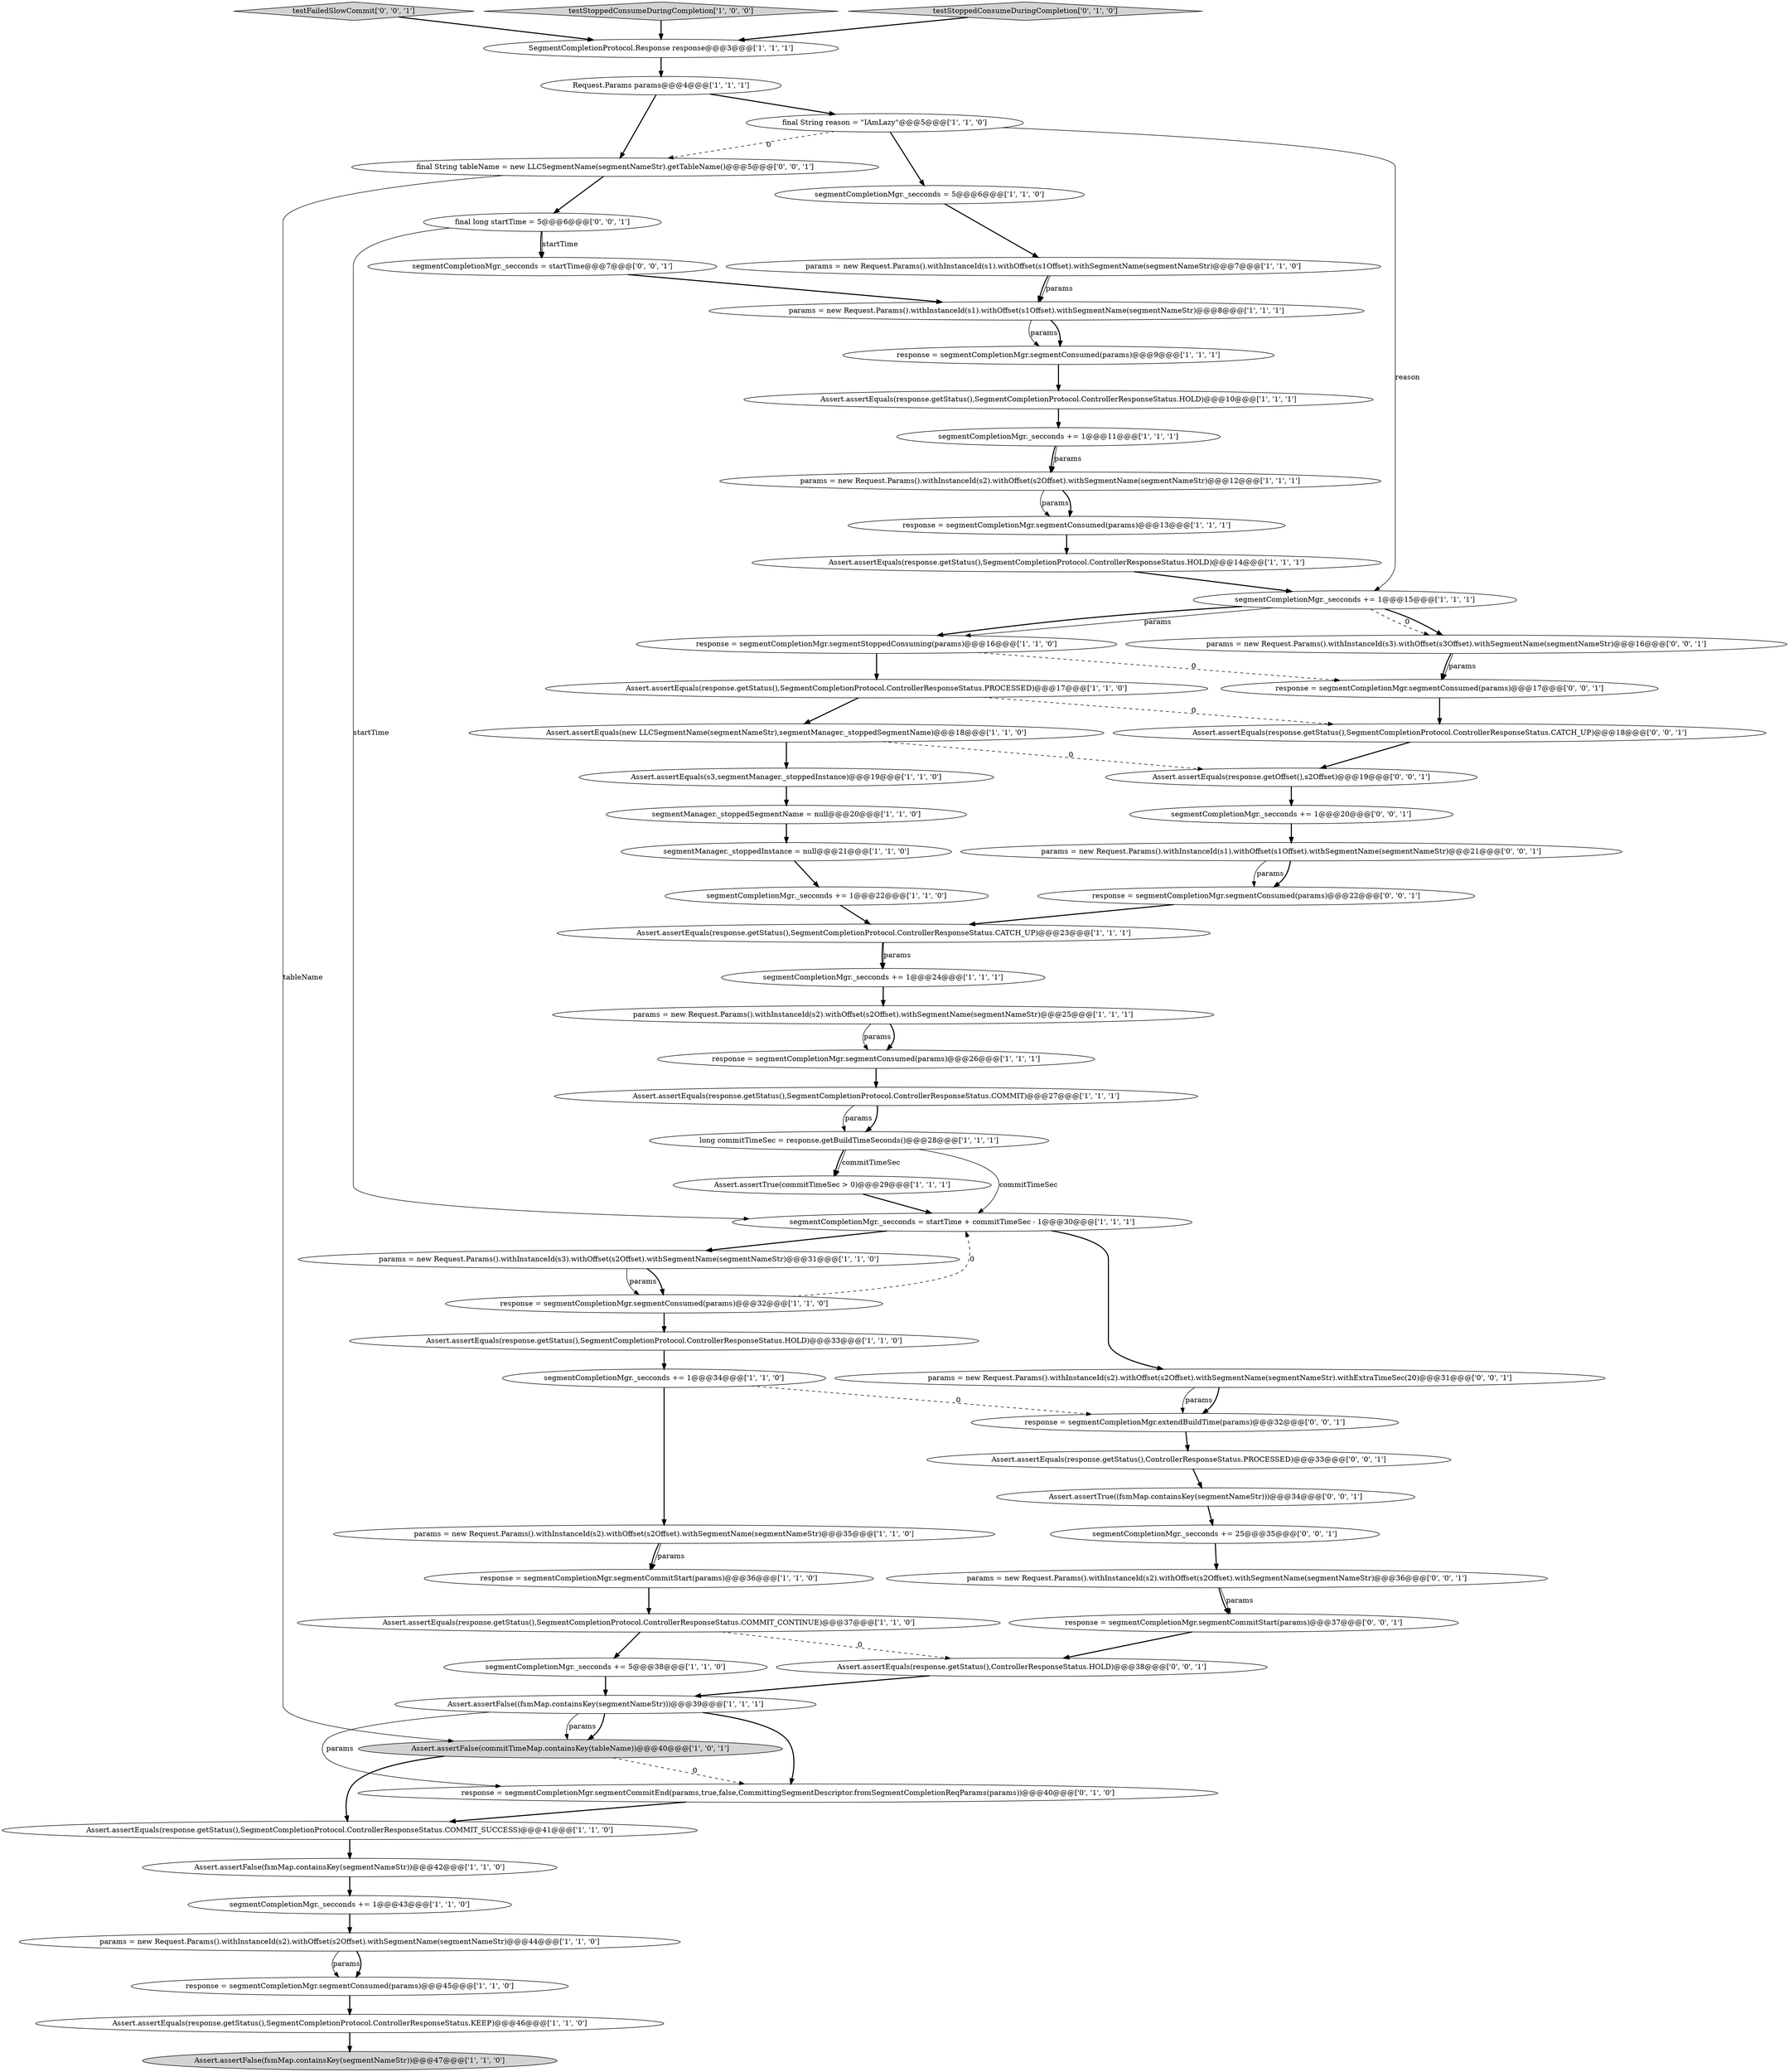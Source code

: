 digraph {
7 [style = filled, label = "SegmentCompletionProtocol.Response response@@@3@@@['1', '1', '1']", fillcolor = white, shape = ellipse image = "AAA0AAABBB1BBB"];
10 [style = filled, label = "segmentManager._stoppedSegmentName = null@@@20@@@['1', '1', '0']", fillcolor = white, shape = ellipse image = "AAA0AAABBB1BBB"];
23 [style = filled, label = "segmentCompletionMgr._secconds = startTime + commitTimeSec - 1@@@30@@@['1', '1', '1']", fillcolor = white, shape = ellipse image = "AAA0AAABBB1BBB"];
43 [style = filled, label = "Assert.assertFalse((fsmMap.containsKey(segmentNameStr)))@@@39@@@['1', '1', '1']", fillcolor = white, shape = ellipse image = "AAA0AAABBB1BBB"];
4 [style = filled, label = "params = new Request.Params().withInstanceId(s1).withOffset(s1Offset).withSegmentName(segmentNameStr)@@@8@@@['1', '1', '1']", fillcolor = white, shape = ellipse image = "AAA0AAABBB1BBB"];
52 [style = filled, label = "Assert.assertTrue((fsmMap.containsKey(segmentNameStr)))@@@34@@@['0', '0', '1']", fillcolor = white, shape = ellipse image = "AAA0AAABBB3BBB"];
20 [style = filled, label = "response = segmentCompletionMgr.segmentConsumed(params)@@@26@@@['1', '1', '1']", fillcolor = white, shape = ellipse image = "AAA0AAABBB1BBB"];
21 [style = filled, label = "params = new Request.Params().withInstanceId(s3).withOffset(s2Offset).withSegmentName(segmentNameStr)@@@31@@@['1', '1', '0']", fillcolor = white, shape = ellipse image = "AAA0AAABBB1BBB"];
33 [style = filled, label = "Assert.assertEquals(s3,segmentManager._stoppedInstance)@@@19@@@['1', '1', '0']", fillcolor = white, shape = ellipse image = "AAA0AAABBB1BBB"];
64 [style = filled, label = "Assert.assertEquals(response.getStatus(),ControllerResponseStatus.PROCESSED)@@@33@@@['0', '0', '1']", fillcolor = white, shape = ellipse image = "AAA0AAABBB3BBB"];
30 [style = filled, label = "segmentCompletionMgr._secconds += 1@@@24@@@['1', '1', '1']", fillcolor = white, shape = ellipse image = "AAA0AAABBB1BBB"];
63 [style = filled, label = "response = segmentCompletionMgr.segmentConsumed(params)@@@22@@@['0', '0', '1']", fillcolor = white, shape = ellipse image = "AAA0AAABBB3BBB"];
13 [style = filled, label = "Assert.assertEquals(response.getStatus(),SegmentCompletionProtocol.ControllerResponseStatus.KEEP)@@@46@@@['1', '1', '0']", fillcolor = white, shape = ellipse image = "AAA0AAABBB1BBB"];
29 [style = filled, label = "Assert.assertEquals(response.getStatus(),SegmentCompletionProtocol.ControllerResponseStatus.HOLD)@@@33@@@['1', '1', '0']", fillcolor = white, shape = ellipse image = "AAA0AAABBB1BBB"];
49 [style = filled, label = "segmentCompletionMgr._secconds += 1@@@20@@@['0', '0', '1']", fillcolor = white, shape = ellipse image = "AAA0AAABBB3BBB"];
14 [style = filled, label = "segmentCompletionMgr._secconds += 1@@@15@@@['1', '1', '1']", fillcolor = white, shape = ellipse image = "AAA0AAABBB1BBB"];
51 [style = filled, label = "testFailedSlowCommit['0', '0', '1']", fillcolor = lightgray, shape = diamond image = "AAA0AAABBB3BBB"];
40 [style = filled, label = "response = segmentCompletionMgr.segmentStoppedConsuming(params)@@@16@@@['1', '1', '0']", fillcolor = white, shape = ellipse image = "AAA0AAABBB1BBB"];
6 [style = filled, label = "Assert.assertFalse(commitTimeMap.containsKey(tableName))@@@40@@@['1', '0', '1']", fillcolor = lightgray, shape = ellipse image = "AAA0AAABBB1BBB"];
34 [style = filled, label = "params = new Request.Params().withInstanceId(s2).withOffset(s2Offset).withSegmentName(segmentNameStr)@@@25@@@['1', '1', '1']", fillcolor = white, shape = ellipse image = "AAA0AAABBB1BBB"];
22 [style = filled, label = "segmentCompletionMgr._secconds = 5@@@6@@@['1', '1', '0']", fillcolor = white, shape = ellipse image = "AAA0AAABBB1BBB"];
0 [style = filled, label = "Assert.assertTrue(commitTimeSec > 0)@@@29@@@['1', '1', '1']", fillcolor = white, shape = ellipse image = "AAA0AAABBB1BBB"];
59 [style = filled, label = "params = new Request.Params().withInstanceId(s2).withOffset(s2Offset).withSegmentName(segmentNameStr).withExtraTimeSec(20)@@@31@@@['0', '0', '1']", fillcolor = white, shape = ellipse image = "AAA0AAABBB3BBB"];
16 [style = filled, label = "segmentCompletionMgr._secconds += 1@@@43@@@['1', '1', '0']", fillcolor = white, shape = ellipse image = "AAA0AAABBB1BBB"];
37 [style = filled, label = "params = new Request.Params().withInstanceId(s2).withOffset(s2Offset).withSegmentName(segmentNameStr)@@@35@@@['1', '1', '0']", fillcolor = white, shape = ellipse image = "AAA0AAABBB1BBB"];
3 [style = filled, label = "testStoppedConsumeDuringCompletion['1', '0', '0']", fillcolor = lightgray, shape = diamond image = "AAA0AAABBB1BBB"];
57 [style = filled, label = "params = new Request.Params().withInstanceId(s2).withOffset(s2Offset).withSegmentName(segmentNameStr)@@@36@@@['0', '0', '1']", fillcolor = white, shape = ellipse image = "AAA0AAABBB3BBB"];
36 [style = filled, label = "segmentManager._stoppedInstance = null@@@21@@@['1', '1', '0']", fillcolor = white, shape = ellipse image = "AAA0AAABBB1BBB"];
44 [style = filled, label = "response = segmentCompletionMgr.segmentConsumed(params)@@@9@@@['1', '1', '1']", fillcolor = white, shape = ellipse image = "AAA0AAABBB1BBB"];
26 [style = filled, label = "long commitTimeSec = response.getBuildTimeSeconds()@@@28@@@['1', '1', '1']", fillcolor = white, shape = ellipse image = "AAA0AAABBB1BBB"];
45 [style = filled, label = "response = segmentCompletionMgr.segmentConsumed(params)@@@32@@@['1', '1', '0']", fillcolor = white, shape = ellipse image = "AAA0AAABBB1BBB"];
39 [style = filled, label = "segmentCompletionMgr._secconds += 1@@@11@@@['1', '1', '1']", fillcolor = white, shape = ellipse image = "AAA0AAABBB1BBB"];
15 [style = filled, label = "Assert.assertFalse(fsmMap.containsKey(segmentNameStr))@@@47@@@['1', '1', '0']", fillcolor = lightgray, shape = ellipse image = "AAA0AAABBB1BBB"];
60 [style = filled, label = "params = new Request.Params().withInstanceId(s3).withOffset(s3Offset).withSegmentName(segmentNameStr)@@@16@@@['0', '0', '1']", fillcolor = white, shape = ellipse image = "AAA0AAABBB3BBB"];
5 [style = filled, label = "Assert.assertEquals(response.getStatus(),SegmentCompletionProtocol.ControllerResponseStatus.COMMIT_SUCCESS)@@@41@@@['1', '1', '0']", fillcolor = white, shape = ellipse image = "AAA0AAABBB1BBB"];
1 [style = filled, label = "Assert.assertEquals(response.getStatus(),SegmentCompletionProtocol.ControllerResponseStatus.HOLD)@@@14@@@['1', '1', '1']", fillcolor = white, shape = ellipse image = "AAA0AAABBB1BBB"];
42 [style = filled, label = "Assert.assertEquals(new LLCSegmentName(segmentNameStr),segmentManager._stoppedSegmentName)@@@18@@@['1', '1', '0']", fillcolor = white, shape = ellipse image = "AAA0AAABBB1BBB"];
46 [style = filled, label = "response = segmentCompletionMgr.segmentCommitEnd(params,true,false,CommittingSegmentDescriptor.fromSegmentCompletionReqParams(params))@@@40@@@['0', '1', '0']", fillcolor = white, shape = ellipse image = "AAA1AAABBB2BBB"];
61 [style = filled, label = "response = segmentCompletionMgr.segmentCommitStart(params)@@@37@@@['0', '0', '1']", fillcolor = white, shape = ellipse image = "AAA0AAABBB3BBB"];
58 [style = filled, label = "Assert.assertEquals(response.getOffset(),s2Offset)@@@19@@@['0', '0', '1']", fillcolor = white, shape = ellipse image = "AAA0AAABBB3BBB"];
54 [style = filled, label = "response = segmentCompletionMgr.segmentConsumed(params)@@@17@@@['0', '0', '1']", fillcolor = white, shape = ellipse image = "AAA0AAABBB3BBB"];
47 [style = filled, label = "testStoppedConsumeDuringCompletion['0', '1', '0']", fillcolor = lightgray, shape = diamond image = "AAA0AAABBB2BBB"];
65 [style = filled, label = "params = new Request.Params().withInstanceId(s1).withOffset(s1Offset).withSegmentName(segmentNameStr)@@@21@@@['0', '0', '1']", fillcolor = white, shape = ellipse image = "AAA0AAABBB3BBB"];
12 [style = filled, label = "Assert.assertFalse(fsmMap.containsKey(segmentNameStr))@@@42@@@['1', '1', '0']", fillcolor = white, shape = ellipse image = "AAA0AAABBB1BBB"];
9 [style = filled, label = "Assert.assertEquals(response.getStatus(),SegmentCompletionProtocol.ControllerResponseStatus.HOLD)@@@10@@@['1', '1', '1']", fillcolor = white, shape = ellipse image = "AAA0AAABBB1BBB"];
18 [style = filled, label = "segmentCompletionMgr._secconds += 1@@@34@@@['1', '1', '0']", fillcolor = white, shape = ellipse image = "AAA0AAABBB1BBB"];
25 [style = filled, label = "response = segmentCompletionMgr.segmentConsumed(params)@@@13@@@['1', '1', '1']", fillcolor = white, shape = ellipse image = "AAA0AAABBB1BBB"];
32 [style = filled, label = "Assert.assertEquals(response.getStatus(),SegmentCompletionProtocol.ControllerResponseStatus.COMMIT_CONTINUE)@@@37@@@['1', '1', '0']", fillcolor = white, shape = ellipse image = "AAA0AAABBB1BBB"];
41 [style = filled, label = "segmentCompletionMgr._secconds += 1@@@22@@@['1', '1', '0']", fillcolor = white, shape = ellipse image = "AAA0AAABBB1BBB"];
53 [style = filled, label = "final long startTime = 5@@@6@@@['0', '0', '1']", fillcolor = white, shape = ellipse image = "AAA0AAABBB3BBB"];
24 [style = filled, label = "Request.Params params@@@4@@@['1', '1', '1']", fillcolor = white, shape = ellipse image = "AAA0AAABBB1BBB"];
31 [style = filled, label = "params = new Request.Params().withInstanceId(s2).withOffset(s2Offset).withSegmentName(segmentNameStr)@@@12@@@['1', '1', '1']", fillcolor = white, shape = ellipse image = "AAA0AAABBB1BBB"];
27 [style = filled, label = "response = segmentCompletionMgr.segmentConsumed(params)@@@45@@@['1', '1', '0']", fillcolor = white, shape = ellipse image = "AAA0AAABBB1BBB"];
38 [style = filled, label = "segmentCompletionMgr._secconds += 5@@@38@@@['1', '1', '0']", fillcolor = white, shape = ellipse image = "AAA0AAABBB1BBB"];
2 [style = filled, label = "Assert.assertEquals(response.getStatus(),SegmentCompletionProtocol.ControllerResponseStatus.PROCESSED)@@@17@@@['1', '1', '0']", fillcolor = white, shape = ellipse image = "AAA0AAABBB1BBB"];
62 [style = filled, label = "Assert.assertEquals(response.getStatus(),ControllerResponseStatus.HOLD)@@@38@@@['0', '0', '1']", fillcolor = white, shape = ellipse image = "AAA0AAABBB3BBB"];
17 [style = filled, label = "Assert.assertEquals(response.getStatus(),SegmentCompletionProtocol.ControllerResponseStatus.CATCH_UP)@@@23@@@['1', '1', '1']", fillcolor = white, shape = ellipse image = "AAA0AAABBB1BBB"];
55 [style = filled, label = "segmentCompletionMgr._secconds += 25@@@35@@@['0', '0', '1']", fillcolor = white, shape = ellipse image = "AAA0AAABBB3BBB"];
48 [style = filled, label = "Assert.assertEquals(response.getStatus(),SegmentCompletionProtocol.ControllerResponseStatus.CATCH_UP)@@@18@@@['0', '0', '1']", fillcolor = white, shape = ellipse image = "AAA0AAABBB3BBB"];
35 [style = filled, label = "params = new Request.Params().withInstanceId(s2).withOffset(s2Offset).withSegmentName(segmentNameStr)@@@44@@@['1', '1', '0']", fillcolor = white, shape = ellipse image = "AAA0AAABBB1BBB"];
19 [style = filled, label = "response = segmentCompletionMgr.segmentCommitStart(params)@@@36@@@['1', '1', '0']", fillcolor = white, shape = ellipse image = "AAA0AAABBB1BBB"];
8 [style = filled, label = "final String reason = \"IAmLazy\"@@@5@@@['1', '1', '0']", fillcolor = white, shape = ellipse image = "AAA0AAABBB1BBB"];
28 [style = filled, label = "Assert.assertEquals(response.getStatus(),SegmentCompletionProtocol.ControllerResponseStatus.COMMIT)@@@27@@@['1', '1', '1']", fillcolor = white, shape = ellipse image = "AAA0AAABBB1BBB"];
56 [style = filled, label = "segmentCompletionMgr._secconds = startTime@@@7@@@['0', '0', '1']", fillcolor = white, shape = ellipse image = "AAA0AAABBB3BBB"];
66 [style = filled, label = "response = segmentCompletionMgr.extendBuildTime(params)@@@32@@@['0', '0', '1']", fillcolor = white, shape = ellipse image = "AAA0AAABBB3BBB"];
50 [style = filled, label = "final String tableName = new LLCSegmentName(segmentNameStr).getTableName()@@@5@@@['0', '0', '1']", fillcolor = white, shape = ellipse image = "AAA0AAABBB3BBB"];
11 [style = filled, label = "params = new Request.Params().withInstanceId(s1).withOffset(s1Offset).withSegmentName(segmentNameStr)@@@7@@@['1', '1', '0']", fillcolor = white, shape = ellipse image = "AAA0AAABBB1BBB"];
11->4 [style = bold, label=""];
7->24 [style = bold, label=""];
35->27 [style = solid, label="params"];
53->56 [style = solid, label="startTime"];
43->46 [style = bold, label=""];
28->26 [style = bold, label=""];
18->66 [style = dashed, label="0"];
3->7 [style = bold, label=""];
34->20 [style = bold, label=""];
6->46 [style = dashed, label="0"];
25->1 [style = bold, label=""];
8->50 [style = dashed, label="0"];
12->16 [style = bold, label=""];
0->23 [style = bold, label=""];
52->55 [style = bold, label=""];
34->20 [style = solid, label="params"];
37->19 [style = bold, label=""];
50->53 [style = bold, label=""];
64->52 [style = bold, label=""];
6->5 [style = bold, label=""];
40->2 [style = bold, label=""];
5->12 [style = bold, label=""];
21->45 [style = solid, label="params"];
16->35 [style = bold, label=""];
14->60 [style = dashed, label="0"];
46->5 [style = bold, label=""];
43->46 [style = solid, label="params"];
2->42 [style = bold, label=""];
24->50 [style = bold, label=""];
39->31 [style = bold, label=""];
57->61 [style = bold, label=""];
31->25 [style = solid, label="params"];
9->39 [style = bold, label=""];
32->38 [style = bold, label=""];
43->6 [style = bold, label=""];
47->7 [style = bold, label=""];
19->32 [style = bold, label=""];
1->14 [style = bold, label=""];
26->0 [style = solid, label="commitTimeSec"];
38->43 [style = bold, label=""];
36->41 [style = bold, label=""];
23->21 [style = bold, label=""];
45->29 [style = bold, label=""];
58->49 [style = bold, label=""];
8->22 [style = bold, label=""];
37->19 [style = solid, label="params"];
60->54 [style = solid, label="params"];
8->14 [style = solid, label="reason"];
65->63 [style = solid, label="params"];
21->45 [style = bold, label=""];
31->25 [style = bold, label=""];
42->33 [style = bold, label=""];
65->63 [style = bold, label=""];
30->34 [style = bold, label=""];
13->15 [style = bold, label=""];
23->59 [style = bold, label=""];
28->26 [style = solid, label="params"];
33->10 [style = bold, label=""];
60->54 [style = bold, label=""];
2->48 [style = dashed, label="0"];
61->62 [style = bold, label=""];
66->64 [style = bold, label=""];
26->23 [style = solid, label="commitTimeSec"];
17->30 [style = solid, label="params"];
48->58 [style = bold, label=""];
35->27 [style = bold, label=""];
39->31 [style = solid, label="params"];
50->6 [style = solid, label="tableName"];
29->18 [style = bold, label=""];
24->8 [style = bold, label=""];
17->30 [style = bold, label=""];
42->58 [style = dashed, label="0"];
41->17 [style = bold, label=""];
40->54 [style = dashed, label="0"];
22->11 [style = bold, label=""];
56->4 [style = bold, label=""];
53->23 [style = solid, label="startTime"];
59->66 [style = solid, label="params"];
49->65 [style = bold, label=""];
27->13 [style = bold, label=""];
44->9 [style = bold, label=""];
4->44 [style = solid, label="params"];
10->36 [style = bold, label=""];
53->56 [style = bold, label=""];
14->60 [style = bold, label=""];
63->17 [style = bold, label=""];
32->62 [style = dashed, label="0"];
62->43 [style = bold, label=""];
45->23 [style = dashed, label="0"];
43->6 [style = solid, label="params"];
55->57 [style = bold, label=""];
51->7 [style = bold, label=""];
59->66 [style = bold, label=""];
57->61 [style = solid, label="params"];
14->40 [style = solid, label="params"];
54->48 [style = bold, label=""];
20->28 [style = bold, label=""];
18->37 [style = bold, label=""];
14->40 [style = bold, label=""];
11->4 [style = solid, label="params"];
26->0 [style = bold, label=""];
4->44 [style = bold, label=""];
}
